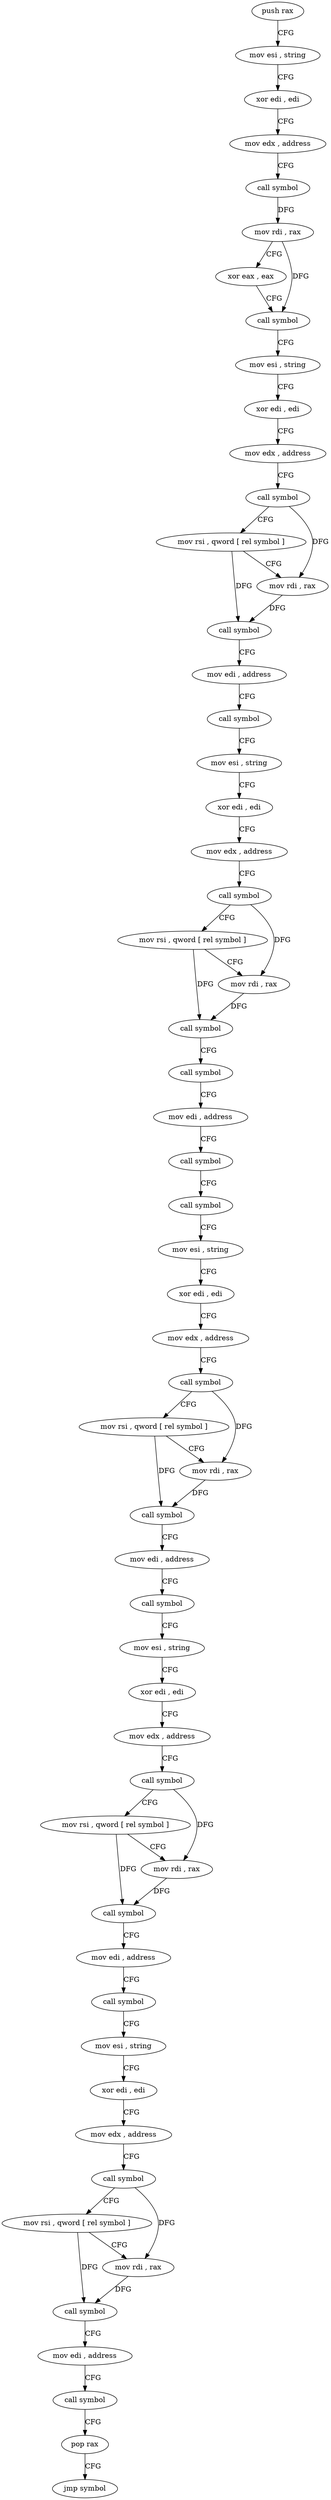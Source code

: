 digraph "func" {
"4216512" [label = "push rax" ]
"4216513" [label = "mov esi , string" ]
"4216518" [label = "xor edi , edi" ]
"4216520" [label = "mov edx , address" ]
"4216525" [label = "call symbol" ]
"4216530" [label = "mov rdi , rax" ]
"4216533" [label = "xor eax , eax" ]
"4216535" [label = "call symbol" ]
"4216540" [label = "mov esi , string" ]
"4216545" [label = "xor edi , edi" ]
"4216547" [label = "mov edx , address" ]
"4216552" [label = "call symbol" ]
"4216557" [label = "mov rsi , qword [ rel symbol ]" ]
"4216564" [label = "mov rdi , rax" ]
"4216567" [label = "call symbol" ]
"4216572" [label = "mov edi , address" ]
"4216577" [label = "call symbol" ]
"4216582" [label = "mov esi , string" ]
"4216587" [label = "xor edi , edi" ]
"4216589" [label = "mov edx , address" ]
"4216594" [label = "call symbol" ]
"4216599" [label = "mov rsi , qword [ rel symbol ]" ]
"4216606" [label = "mov rdi , rax" ]
"4216609" [label = "call symbol" ]
"4216614" [label = "call symbol" ]
"4216619" [label = "mov edi , address" ]
"4216624" [label = "call symbol" ]
"4216629" [label = "call symbol" ]
"4216634" [label = "mov esi , string" ]
"4216639" [label = "xor edi , edi" ]
"4216641" [label = "mov edx , address" ]
"4216646" [label = "call symbol" ]
"4216651" [label = "mov rsi , qword [ rel symbol ]" ]
"4216658" [label = "mov rdi , rax" ]
"4216661" [label = "call symbol" ]
"4216666" [label = "mov edi , address" ]
"4216671" [label = "call symbol" ]
"4216676" [label = "mov esi , string" ]
"4216681" [label = "xor edi , edi" ]
"4216683" [label = "mov edx , address" ]
"4216688" [label = "call symbol" ]
"4216693" [label = "mov rsi , qword [ rel symbol ]" ]
"4216700" [label = "mov rdi , rax" ]
"4216703" [label = "call symbol" ]
"4216708" [label = "mov edi , address" ]
"4216713" [label = "call symbol" ]
"4216718" [label = "mov esi , string" ]
"4216723" [label = "xor edi , edi" ]
"4216725" [label = "mov edx , address" ]
"4216730" [label = "call symbol" ]
"4216735" [label = "mov rsi , qword [ rel symbol ]" ]
"4216742" [label = "mov rdi , rax" ]
"4216745" [label = "call symbol" ]
"4216750" [label = "mov edi , address" ]
"4216755" [label = "call symbol" ]
"4216760" [label = "pop rax" ]
"4216761" [label = "jmp symbol" ]
"4216512" -> "4216513" [ label = "CFG" ]
"4216513" -> "4216518" [ label = "CFG" ]
"4216518" -> "4216520" [ label = "CFG" ]
"4216520" -> "4216525" [ label = "CFG" ]
"4216525" -> "4216530" [ label = "DFG" ]
"4216530" -> "4216533" [ label = "CFG" ]
"4216530" -> "4216535" [ label = "DFG" ]
"4216533" -> "4216535" [ label = "CFG" ]
"4216535" -> "4216540" [ label = "CFG" ]
"4216540" -> "4216545" [ label = "CFG" ]
"4216545" -> "4216547" [ label = "CFG" ]
"4216547" -> "4216552" [ label = "CFG" ]
"4216552" -> "4216557" [ label = "CFG" ]
"4216552" -> "4216564" [ label = "DFG" ]
"4216557" -> "4216564" [ label = "CFG" ]
"4216557" -> "4216567" [ label = "DFG" ]
"4216564" -> "4216567" [ label = "DFG" ]
"4216567" -> "4216572" [ label = "CFG" ]
"4216572" -> "4216577" [ label = "CFG" ]
"4216577" -> "4216582" [ label = "CFG" ]
"4216582" -> "4216587" [ label = "CFG" ]
"4216587" -> "4216589" [ label = "CFG" ]
"4216589" -> "4216594" [ label = "CFG" ]
"4216594" -> "4216599" [ label = "CFG" ]
"4216594" -> "4216606" [ label = "DFG" ]
"4216599" -> "4216606" [ label = "CFG" ]
"4216599" -> "4216609" [ label = "DFG" ]
"4216606" -> "4216609" [ label = "DFG" ]
"4216609" -> "4216614" [ label = "CFG" ]
"4216614" -> "4216619" [ label = "CFG" ]
"4216619" -> "4216624" [ label = "CFG" ]
"4216624" -> "4216629" [ label = "CFG" ]
"4216629" -> "4216634" [ label = "CFG" ]
"4216634" -> "4216639" [ label = "CFG" ]
"4216639" -> "4216641" [ label = "CFG" ]
"4216641" -> "4216646" [ label = "CFG" ]
"4216646" -> "4216651" [ label = "CFG" ]
"4216646" -> "4216658" [ label = "DFG" ]
"4216651" -> "4216658" [ label = "CFG" ]
"4216651" -> "4216661" [ label = "DFG" ]
"4216658" -> "4216661" [ label = "DFG" ]
"4216661" -> "4216666" [ label = "CFG" ]
"4216666" -> "4216671" [ label = "CFG" ]
"4216671" -> "4216676" [ label = "CFG" ]
"4216676" -> "4216681" [ label = "CFG" ]
"4216681" -> "4216683" [ label = "CFG" ]
"4216683" -> "4216688" [ label = "CFG" ]
"4216688" -> "4216693" [ label = "CFG" ]
"4216688" -> "4216700" [ label = "DFG" ]
"4216693" -> "4216700" [ label = "CFG" ]
"4216693" -> "4216703" [ label = "DFG" ]
"4216700" -> "4216703" [ label = "DFG" ]
"4216703" -> "4216708" [ label = "CFG" ]
"4216708" -> "4216713" [ label = "CFG" ]
"4216713" -> "4216718" [ label = "CFG" ]
"4216718" -> "4216723" [ label = "CFG" ]
"4216723" -> "4216725" [ label = "CFG" ]
"4216725" -> "4216730" [ label = "CFG" ]
"4216730" -> "4216735" [ label = "CFG" ]
"4216730" -> "4216742" [ label = "DFG" ]
"4216735" -> "4216742" [ label = "CFG" ]
"4216735" -> "4216745" [ label = "DFG" ]
"4216742" -> "4216745" [ label = "DFG" ]
"4216745" -> "4216750" [ label = "CFG" ]
"4216750" -> "4216755" [ label = "CFG" ]
"4216755" -> "4216760" [ label = "CFG" ]
"4216760" -> "4216761" [ label = "CFG" ]
}
